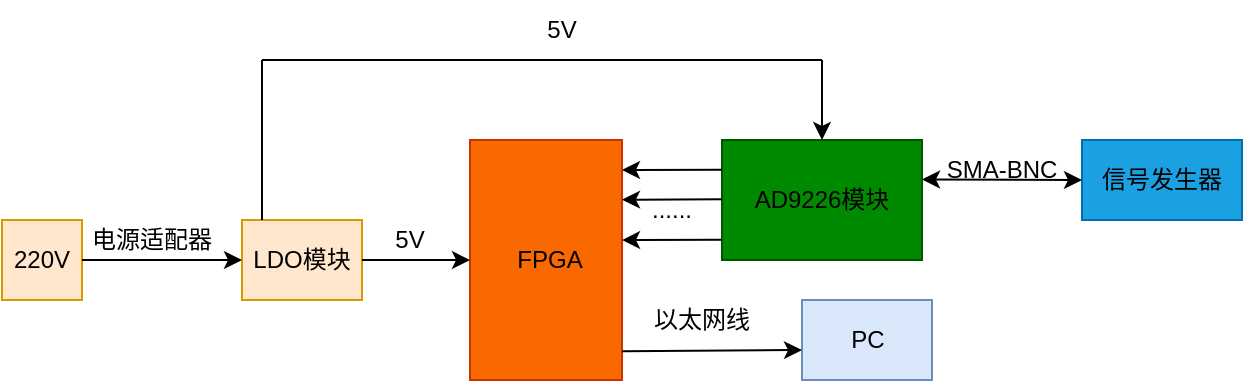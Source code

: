 <mxfile version="27.1.1">
  <diagram name="第 1 页" id="cADStku4zJO8VKr5wtsK">
    <mxGraphModel dx="1034" dy="540" grid="1" gridSize="10" guides="1" tooltips="1" connect="1" arrows="1" fold="1" page="1" pageScale="1" pageWidth="827" pageHeight="1169" math="0" shadow="0">
      <root>
        <mxCell id="0" />
        <mxCell id="1" parent="0" />
        <mxCell id="l9EfaTHWmz2zsT4mb6DH-1" value="" style="rounded=0;whiteSpace=wrap;html=1;fillColor=#ffe6cc;strokeColor=#d79b00;" parent="1" vertex="1">
          <mxGeometry x="160" y="320" width="40" height="40" as="geometry" />
        </mxCell>
        <mxCell id="5tAaHCuDPsBOpTqj4lE9-1" value="" style="rounded=0;whiteSpace=wrap;html=1;fillColor=#ffe6cc;strokeColor=#d79b00;" parent="1" vertex="1">
          <mxGeometry x="280" y="320" width="60" height="40" as="geometry" />
        </mxCell>
        <mxCell id="5tAaHCuDPsBOpTqj4lE9-2" value="220V" style="text;html=1;align=center;verticalAlign=middle;whiteSpace=wrap;rounded=0;" parent="1" vertex="1">
          <mxGeometry x="160" y="325" width="40" height="30" as="geometry" />
        </mxCell>
        <mxCell id="5tAaHCuDPsBOpTqj4lE9-3" value="LDO模块" style="text;html=1;align=center;verticalAlign=middle;whiteSpace=wrap;rounded=0;" parent="1" vertex="1">
          <mxGeometry x="280" y="325" width="60" height="30" as="geometry" />
        </mxCell>
        <mxCell id="5tAaHCuDPsBOpTqj4lE9-4" value="" style="rounded=0;whiteSpace=wrap;html=1;fillColor=#fa6800;fontColor=#000000;strokeColor=#C73500;" parent="1" vertex="1">
          <mxGeometry x="394" y="280" width="76" height="120" as="geometry" />
        </mxCell>
        <mxCell id="5tAaHCuDPsBOpTqj4lE9-5" value="FPGA" style="text;html=1;align=center;verticalAlign=middle;whiteSpace=wrap;rounded=0;" parent="1" vertex="1">
          <mxGeometry x="404" y="325" width="60" height="30" as="geometry" />
        </mxCell>
        <mxCell id="5tAaHCuDPsBOpTqj4lE9-6" value="" style="rounded=0;whiteSpace=wrap;html=1;fillColor=#008a00;fontColor=#ffffff;strokeColor=#005700;" parent="1" vertex="1">
          <mxGeometry x="520" y="280" width="100" height="60" as="geometry" />
        </mxCell>
        <mxCell id="5tAaHCuDPsBOpTqj4lE9-7" value="" style="rounded=0;whiteSpace=wrap;html=1;fillColor=#dae8fc;strokeColor=#6c8ebf;" parent="1" vertex="1">
          <mxGeometry x="560" y="360" width="65" height="40" as="geometry" />
        </mxCell>
        <mxCell id="5tAaHCuDPsBOpTqj4lE9-8" value="" style="rounded=0;whiteSpace=wrap;html=1;fillColor=#1ba1e2;fontColor=#ffffff;strokeColor=#006EAF;" parent="1" vertex="1">
          <mxGeometry x="700" y="280" width="80" height="40" as="geometry" />
        </mxCell>
        <mxCell id="5tAaHCuDPsBOpTqj4lE9-9" value="AD9226模块" style="text;html=1;align=center;verticalAlign=middle;whiteSpace=wrap;rounded=0;" parent="1" vertex="1">
          <mxGeometry x="535" y="295" width="70" height="30" as="geometry" />
        </mxCell>
        <mxCell id="5tAaHCuDPsBOpTqj4lE9-10" value="信号发生器" style="text;html=1;align=center;verticalAlign=middle;whiteSpace=wrap;rounded=0;" parent="1" vertex="1">
          <mxGeometry x="705" y="285" width="70" height="30" as="geometry" />
        </mxCell>
        <mxCell id="5tAaHCuDPsBOpTqj4lE9-11" value="PC" style="text;html=1;align=center;verticalAlign=middle;whiteSpace=wrap;rounded=0;" parent="1" vertex="1">
          <mxGeometry x="567.5" y="365" width="50" height="30" as="geometry" />
        </mxCell>
        <mxCell id="5tAaHCuDPsBOpTqj4lE9-12" value="" style="endArrow=classic;startArrow=classic;html=1;rounded=0;exitX=1;exitY=0;exitDx=0;exitDy=0;entryX=0;entryY=0.5;entryDx=0;entryDy=0;" parent="1" target="5tAaHCuDPsBOpTqj4lE9-8" edge="1">
          <mxGeometry width="50" height="50" relative="1" as="geometry">
            <mxPoint x="620" y="299.71" as="sourcePoint" />
            <mxPoint x="670" y="299.71" as="targetPoint" />
          </mxGeometry>
        </mxCell>
        <mxCell id="5tAaHCuDPsBOpTqj4lE9-13" value="SMA-BNC" style="text;html=1;align=center;verticalAlign=middle;whiteSpace=wrap;rounded=0;" parent="1" vertex="1">
          <mxGeometry x="630" y="280" width="60" height="30" as="geometry" />
        </mxCell>
        <mxCell id="5tAaHCuDPsBOpTqj4lE9-22" value="......" style="text;html=1;align=center;verticalAlign=middle;whiteSpace=wrap;rounded=0;" parent="1" vertex="1">
          <mxGeometry x="490" y="310" width="10" height="10" as="geometry" />
        </mxCell>
        <mxCell id="5tAaHCuDPsBOpTqj4lE9-25" value="" style="endArrow=none;html=1;rounded=0;" parent="1" edge="1">
          <mxGeometry width="50" height="50" relative="1" as="geometry">
            <mxPoint x="290" y="320" as="sourcePoint" />
            <mxPoint x="290" y="240" as="targetPoint" />
          </mxGeometry>
        </mxCell>
        <mxCell id="5tAaHCuDPsBOpTqj4lE9-26" value="" style="endArrow=none;html=1;rounded=0;" parent="1" edge="1">
          <mxGeometry width="50" height="50" relative="1" as="geometry">
            <mxPoint x="290" y="240" as="sourcePoint" />
            <mxPoint x="560" y="240" as="targetPoint" />
          </mxGeometry>
        </mxCell>
        <mxCell id="5tAaHCuDPsBOpTqj4lE9-27" value="" style="endArrow=classic;html=1;rounded=0;entryX=0.5;entryY=0;entryDx=0;entryDy=0;" parent="1" target="5tAaHCuDPsBOpTqj4lE9-6" edge="1">
          <mxGeometry width="50" height="50" relative="1" as="geometry">
            <mxPoint x="570" y="240" as="sourcePoint" />
            <mxPoint x="565" y="260" as="targetPoint" />
          </mxGeometry>
        </mxCell>
        <mxCell id="5tAaHCuDPsBOpTqj4lE9-28" value="" style="endArrow=none;html=1;rounded=0;" parent="1" edge="1">
          <mxGeometry width="50" height="50" relative="1" as="geometry">
            <mxPoint x="560" y="240" as="sourcePoint" />
            <mxPoint x="570" y="240" as="targetPoint" />
          </mxGeometry>
        </mxCell>
        <mxCell id="5tAaHCuDPsBOpTqj4lE9-29" value="" style="endArrow=classic;html=1;rounded=0;entryX=0;entryY=0.5;entryDx=0;entryDy=0;" parent="1" target="5tAaHCuDPsBOpTqj4lE9-4" edge="1">
          <mxGeometry width="50" height="50" relative="1" as="geometry">
            <mxPoint x="340" y="340" as="sourcePoint" />
            <mxPoint x="390" y="290" as="targetPoint" />
          </mxGeometry>
        </mxCell>
        <mxCell id="5tAaHCuDPsBOpTqj4lE9-30" value="" style="endArrow=classic;html=1;rounded=0;exitX=1;exitY=0.5;exitDx=0;exitDy=0;" parent="1" source="5tAaHCuDPsBOpTqj4lE9-2" edge="1">
          <mxGeometry width="50" height="50" relative="1" as="geometry">
            <mxPoint x="240" y="339.52" as="sourcePoint" />
            <mxPoint x="280" y="340" as="targetPoint" />
          </mxGeometry>
        </mxCell>
        <mxCell id="5tAaHCuDPsBOpTqj4lE9-31" value="5V" style="text;html=1;align=center;verticalAlign=middle;whiteSpace=wrap;rounded=0;" parent="1" vertex="1">
          <mxGeometry x="410" y="210" width="60" height="30" as="geometry" />
        </mxCell>
        <mxCell id="5tAaHCuDPsBOpTqj4lE9-32" value="5V" style="text;html=1;align=center;verticalAlign=middle;whiteSpace=wrap;rounded=0;" parent="1" vertex="1">
          <mxGeometry x="334" y="315" width="60" height="30" as="geometry" />
        </mxCell>
        <mxCell id="5tAaHCuDPsBOpTqj4lE9-34" value="电源适配器" style="text;html=1;align=center;verticalAlign=middle;whiteSpace=wrap;rounded=0;" parent="1" vertex="1">
          <mxGeometry x="200" y="315" width="70" height="30" as="geometry" />
        </mxCell>
        <mxCell id="5tAaHCuDPsBOpTqj4lE9-35" value="以太网线" style="text;html=1;align=center;verticalAlign=middle;whiteSpace=wrap;rounded=0;" parent="1" vertex="1">
          <mxGeometry x="480" y="355" width="60" height="30" as="geometry" />
        </mxCell>
        <mxCell id="5tAaHCuDPsBOpTqj4lE9-36" value="" style="endArrow=classic;html=1;rounded=0;" parent="1" edge="1">
          <mxGeometry width="50" height="50" relative="1" as="geometry">
            <mxPoint x="470" y="385.6" as="sourcePoint" />
            <mxPoint x="560" y="385" as="targetPoint" />
          </mxGeometry>
        </mxCell>
        <mxCell id="5tAaHCuDPsBOpTqj4lE9-39" value="" style="endArrow=classic;html=1;rounded=0;entryX=1;entryY=0.417;entryDx=0;entryDy=0;entryPerimeter=0;" parent="1" target="5tAaHCuDPsBOpTqj4lE9-4" edge="1">
          <mxGeometry width="50" height="50" relative="1" as="geometry">
            <mxPoint x="520" y="329.83" as="sourcePoint" />
            <mxPoint x="480" y="329.83" as="targetPoint" />
          </mxGeometry>
        </mxCell>
        <mxCell id="5tAaHCuDPsBOpTqj4lE9-40" value="" style="endArrow=classic;html=1;rounded=0;entryX=1;entryY=0.417;entryDx=0;entryDy=0;entryPerimeter=0;" parent="1" edge="1">
          <mxGeometry width="50" height="50" relative="1" as="geometry">
            <mxPoint x="520" y="294.83" as="sourcePoint" />
            <mxPoint x="470" y="295" as="targetPoint" />
          </mxGeometry>
        </mxCell>
        <mxCell id="5tAaHCuDPsBOpTqj4lE9-41" value="" style="endArrow=classic;html=1;rounded=0;entryX=1;entryY=0.417;entryDx=0;entryDy=0;entryPerimeter=0;" parent="1" edge="1">
          <mxGeometry width="50" height="50" relative="1" as="geometry">
            <mxPoint x="520" y="309.67" as="sourcePoint" />
            <mxPoint x="470" y="309.84" as="targetPoint" />
          </mxGeometry>
        </mxCell>
      </root>
    </mxGraphModel>
  </diagram>
</mxfile>
